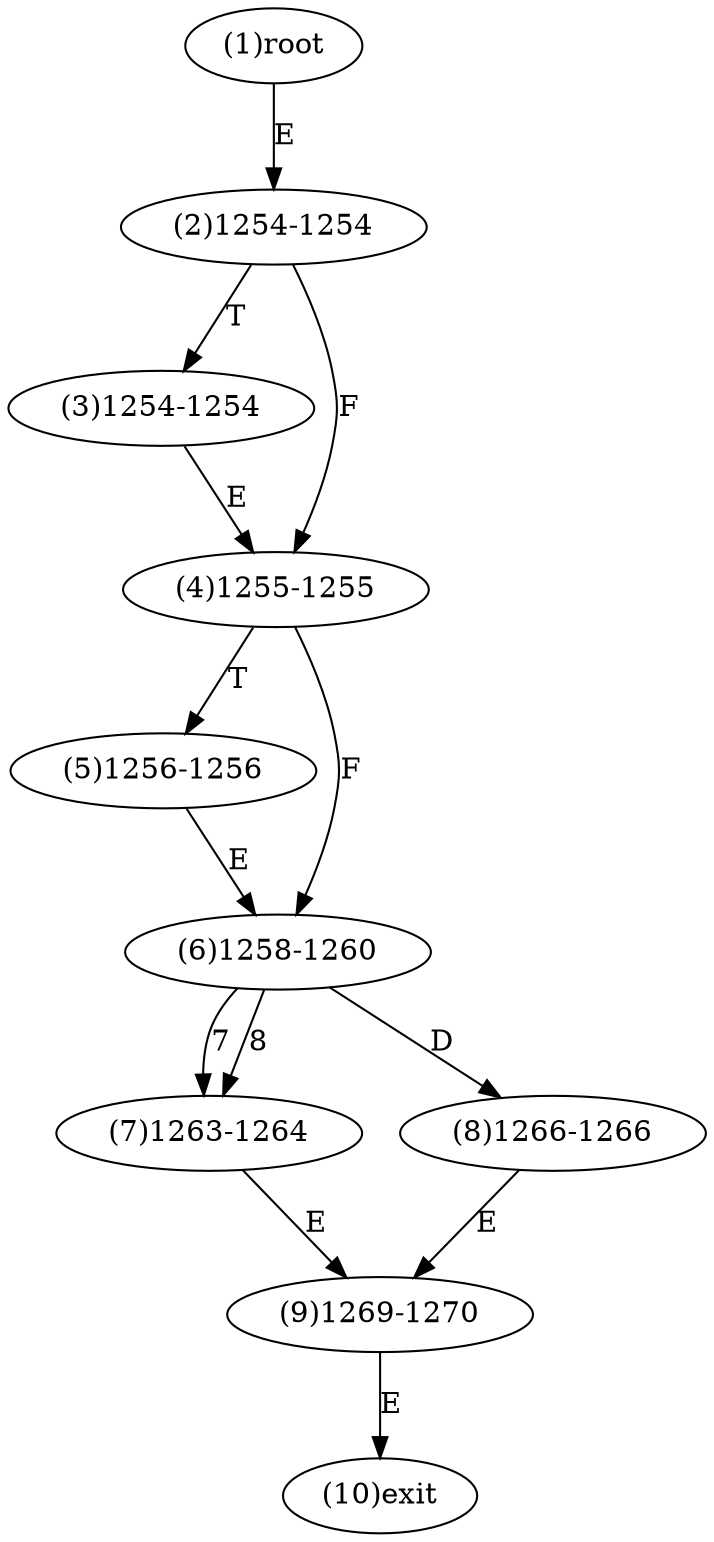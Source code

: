 digraph "" { 
1[ label="(1)root"];
2[ label="(2)1254-1254"];
3[ label="(3)1254-1254"];
4[ label="(4)1255-1255"];
5[ label="(5)1256-1256"];
6[ label="(6)1258-1260"];
7[ label="(7)1263-1264"];
8[ label="(8)1266-1266"];
9[ label="(9)1269-1270"];
10[ label="(10)exit"];
1->2[ label="E"];
2->4[ label="F"];
2->3[ label="T"];
3->4[ label="E"];
4->6[ label="F"];
4->5[ label="T"];
5->6[ label="E"];
6->7[ label="7"];
6->7[ label="8"];
6->8[ label="D"];
7->9[ label="E"];
8->9[ label="E"];
9->10[ label="E"];
}